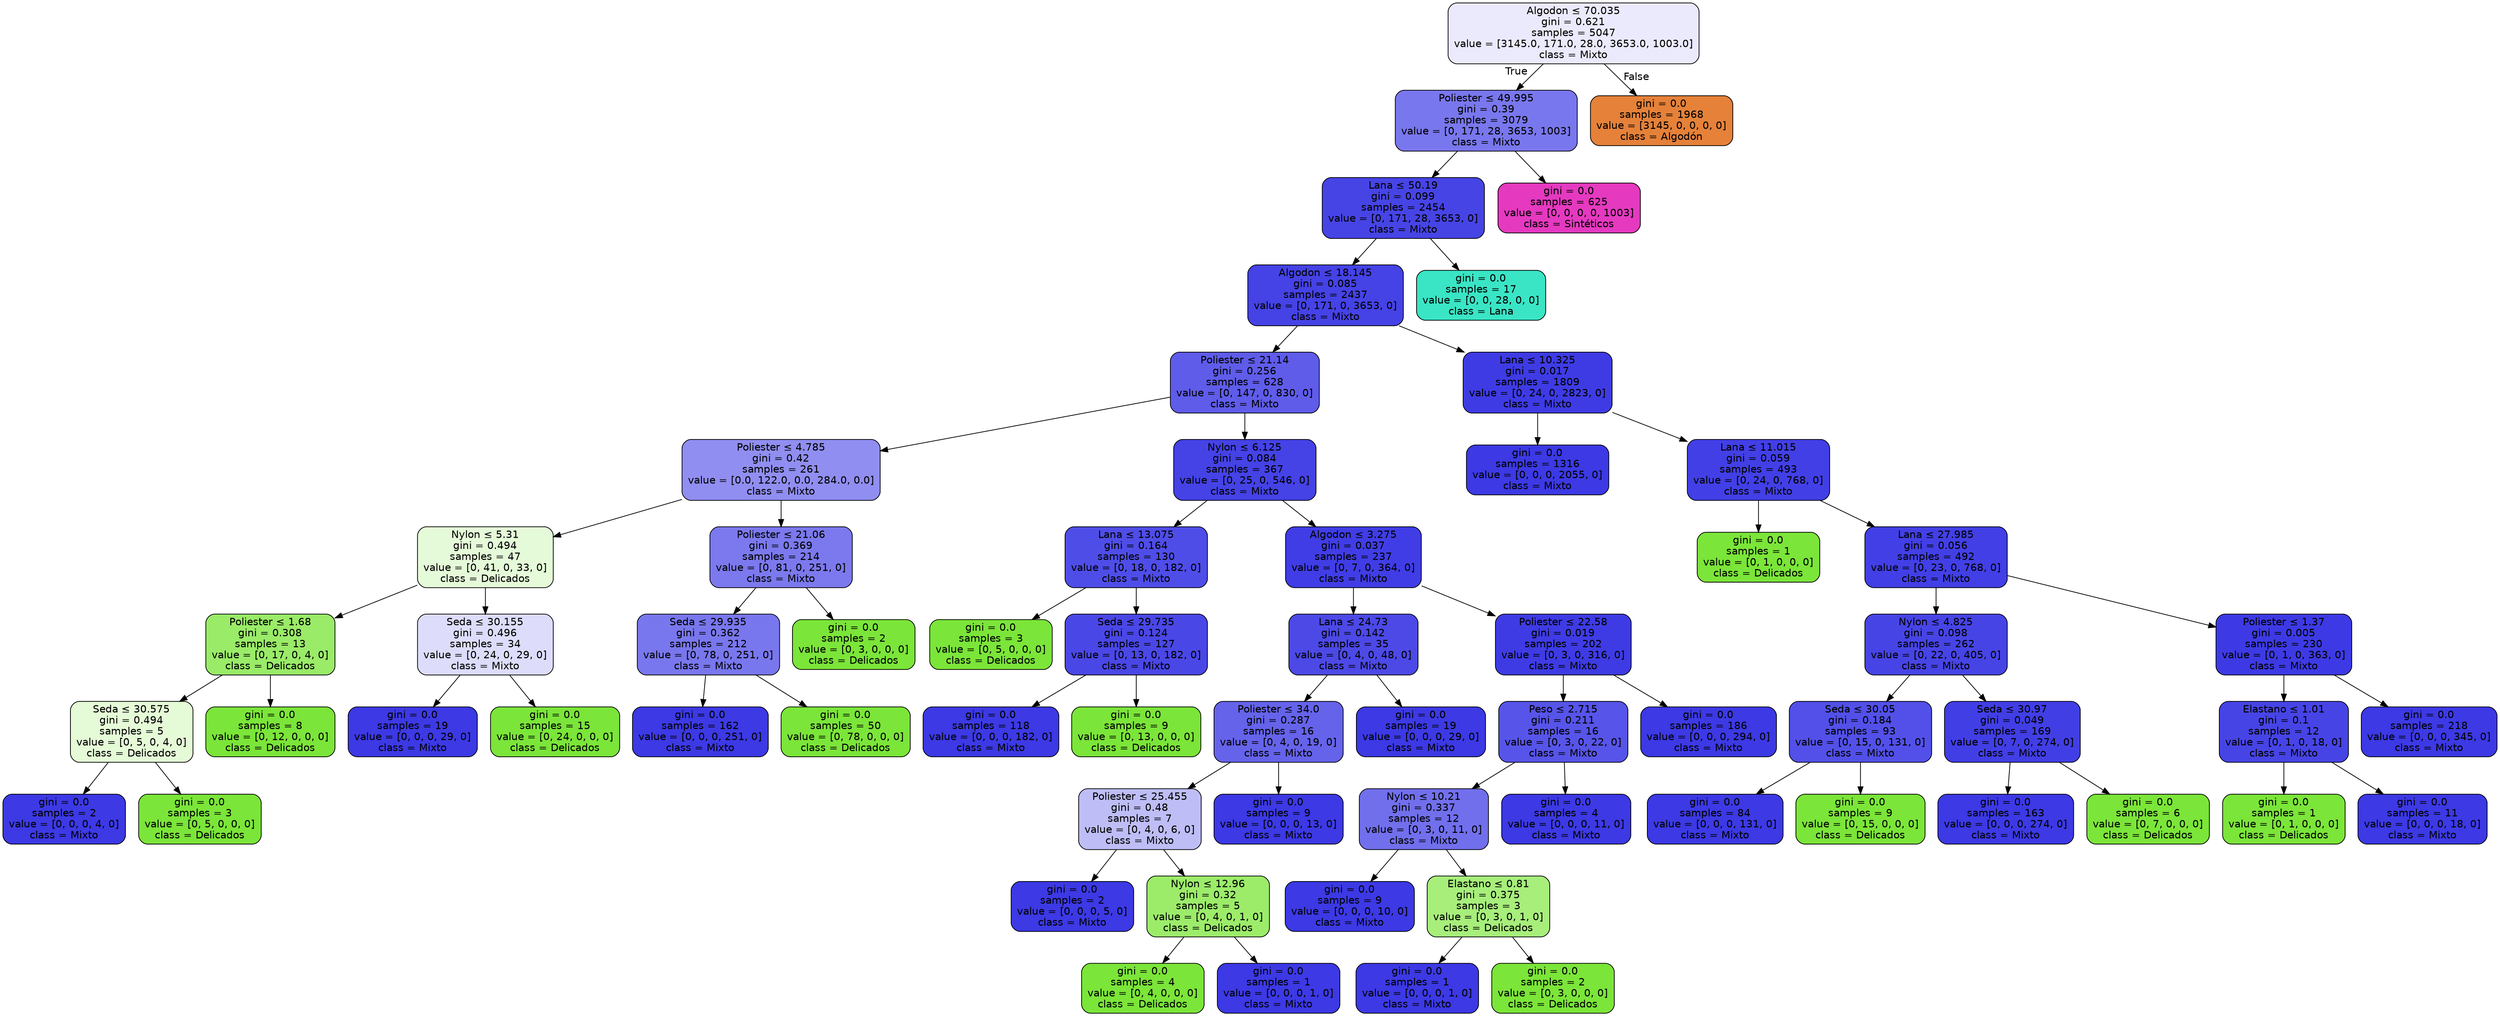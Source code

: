 digraph Tree {
node [shape=box, style="filled, rounded", color="black", fontname="helvetica"] ;
edge [fontname="helvetica"] ;
0 [label=<Algodon &le; 70.035<br/>gini = 0.621<br/>samples = 5047<br/>value = [3145.0, 171.0, 28.0, 3653.0, 1003.0]<br/>class = Mixto>, fillcolor="#ebeafc"] ;
1 [label=<Poliester &le; 49.995<br/>gini = 0.39<br/>samples = 3079<br/>value = [0, 171, 28, 3653, 1003]<br/>class = Mixto>, fillcolor="#7977ed"] ;
0 -> 1 [labeldistance=2.5, labelangle=45, headlabel="True"] ;
2 [label=<Lana &le; 50.19<br/>gini = 0.099<br/>samples = 2454<br/>value = [0, 171, 28, 3653, 0]<br/>class = Mixto>, fillcolor="#4744e6"] ;
1 -> 2 ;
3 [label=<Algodon &le; 18.145<br/>gini = 0.085<br/>samples = 2437<br/>value = [0, 171, 0, 3653, 0]<br/>class = Mixto>, fillcolor="#4542e6"] ;
2 -> 3 ;
4 [label=<Poliester &le; 21.14<br/>gini = 0.256<br/>samples = 628<br/>value = [0, 147, 0, 830, 0]<br/>class = Mixto>, fillcolor="#5f5cea"] ;
3 -> 4 ;
5 [label=<Poliester &le; 4.785<br/>gini = 0.42<br/>samples = 261<br/>value = [0.0, 122.0, 0.0, 284.0, 0.0]<br/>class = Mixto>, fillcolor="#908ef0"] ;
4 -> 5 ;
6 [label=<Nylon &le; 5.31<br/>gini = 0.494<br/>samples = 47<br/>value = [0, 41, 0, 33, 0]<br/>class = Delicados>, fillcolor="#e5fad8"] ;
5 -> 6 ;
7 [label=<Poliester &le; 1.68<br/>gini = 0.308<br/>samples = 13<br/>value = [0, 17, 0, 4, 0]<br/>class = Delicados>, fillcolor="#9aeb68"] ;
6 -> 7 ;
8 [label=<Seda &le; 30.575<br/>gini = 0.494<br/>samples = 5<br/>value = [0, 5, 0, 4, 0]<br/>class = Delicados>, fillcolor="#e5fad7"] ;
7 -> 8 ;
9 [label=<gini = 0.0<br/>samples = 2<br/>value = [0, 0, 0, 4, 0]<br/>class = Mixto>, fillcolor="#3c39e5"] ;
8 -> 9 ;
10 [label=<gini = 0.0<br/>samples = 3<br/>value = [0, 5, 0, 0, 0]<br/>class = Delicados>, fillcolor="#7be539"] ;
8 -> 10 ;
11 [label=<gini = 0.0<br/>samples = 8<br/>value = [0, 12, 0, 0, 0]<br/>class = Delicados>, fillcolor="#7be539"] ;
7 -> 11 ;
12 [label=<Seda &le; 30.155<br/>gini = 0.496<br/>samples = 34<br/>value = [0, 24, 0, 29, 0]<br/>class = Mixto>, fillcolor="#ddddfb"] ;
6 -> 12 ;
13 [label=<gini = 0.0<br/>samples = 19<br/>value = [0, 0, 0, 29, 0]<br/>class = Mixto>, fillcolor="#3c39e5"] ;
12 -> 13 ;
14 [label=<gini = 0.0<br/>samples = 15<br/>value = [0, 24, 0, 0, 0]<br/>class = Delicados>, fillcolor="#7be539"] ;
12 -> 14 ;
15 [label=<Poliester &le; 21.06<br/>gini = 0.369<br/>samples = 214<br/>value = [0, 81, 0, 251, 0]<br/>class = Mixto>, fillcolor="#7b79ed"] ;
5 -> 15 ;
16 [label=<Seda &le; 29.935<br/>gini = 0.362<br/>samples = 212<br/>value = [0, 78, 0, 251, 0]<br/>class = Mixto>, fillcolor="#7977ed"] ;
15 -> 16 ;
17 [label=<gini = 0.0<br/>samples = 162<br/>value = [0, 0, 0, 251, 0]<br/>class = Mixto>, fillcolor="#3c39e5"] ;
16 -> 17 ;
18 [label=<gini = 0.0<br/>samples = 50<br/>value = [0, 78, 0, 0, 0]<br/>class = Delicados>, fillcolor="#7be539"] ;
16 -> 18 ;
19 [label=<gini = 0.0<br/>samples = 2<br/>value = [0, 3, 0, 0, 0]<br/>class = Delicados>, fillcolor="#7be539"] ;
15 -> 19 ;
20 [label=<Nylon &le; 6.125<br/>gini = 0.084<br/>samples = 367<br/>value = [0, 25, 0, 546, 0]<br/>class = Mixto>, fillcolor="#4542e6"] ;
4 -> 20 ;
21 [label=<Lana &le; 13.075<br/>gini = 0.164<br/>samples = 130<br/>value = [0, 18, 0, 182, 0]<br/>class = Mixto>, fillcolor="#4f4de8"] ;
20 -> 21 ;
22 [label=<gini = 0.0<br/>samples = 3<br/>value = [0, 5, 0, 0, 0]<br/>class = Delicados>, fillcolor="#7be539"] ;
21 -> 22 ;
23 [label=<Seda &le; 29.735<br/>gini = 0.124<br/>samples = 127<br/>value = [0, 13, 0, 182, 0]<br/>class = Mixto>, fillcolor="#4a47e7"] ;
21 -> 23 ;
24 [label=<gini = 0.0<br/>samples = 118<br/>value = [0, 0, 0, 182, 0]<br/>class = Mixto>, fillcolor="#3c39e5"] ;
23 -> 24 ;
25 [label=<gini = 0.0<br/>samples = 9<br/>value = [0, 13, 0, 0, 0]<br/>class = Delicados>, fillcolor="#7be539"] ;
23 -> 25 ;
26 [label=<Algodon &le; 3.275<br/>gini = 0.037<br/>samples = 237<br/>value = [0, 7, 0, 364, 0]<br/>class = Mixto>, fillcolor="#403de6"] ;
20 -> 26 ;
27 [label=<Lana &le; 24.73<br/>gini = 0.142<br/>samples = 35<br/>value = [0, 4, 0, 48, 0]<br/>class = Mixto>, fillcolor="#4c49e7"] ;
26 -> 27 ;
28 [label=<Poliester &le; 34.0<br/>gini = 0.287<br/>samples = 16<br/>value = [0, 4, 0, 19, 0]<br/>class = Mixto>, fillcolor="#6563ea"] ;
27 -> 28 ;
29 [label=<Poliester &le; 25.455<br/>gini = 0.48<br/>samples = 7<br/>value = [0, 4, 0, 6, 0]<br/>class = Mixto>, fillcolor="#bebdf6"] ;
28 -> 29 ;
30 [label=<gini = 0.0<br/>samples = 2<br/>value = [0, 0, 0, 5, 0]<br/>class = Mixto>, fillcolor="#3c39e5"] ;
29 -> 30 ;
31 [label=<Nylon &le; 12.96<br/>gini = 0.32<br/>samples = 5<br/>value = [0, 4, 0, 1, 0]<br/>class = Delicados>, fillcolor="#9cec6a"] ;
29 -> 31 ;
32 [label=<gini = 0.0<br/>samples = 4<br/>value = [0, 4, 0, 0, 0]<br/>class = Delicados>, fillcolor="#7be539"] ;
31 -> 32 ;
33 [label=<gini = 0.0<br/>samples = 1<br/>value = [0, 0, 0, 1, 0]<br/>class = Mixto>, fillcolor="#3c39e5"] ;
31 -> 33 ;
34 [label=<gini = 0.0<br/>samples = 9<br/>value = [0, 0, 0, 13, 0]<br/>class = Mixto>, fillcolor="#3c39e5"] ;
28 -> 34 ;
35 [label=<gini = 0.0<br/>samples = 19<br/>value = [0, 0, 0, 29, 0]<br/>class = Mixto>, fillcolor="#3c39e5"] ;
27 -> 35 ;
36 [label=<Poliester &le; 22.58<br/>gini = 0.019<br/>samples = 202<br/>value = [0, 3, 0, 316, 0]<br/>class = Mixto>, fillcolor="#3e3be5"] ;
26 -> 36 ;
37 [label=<Peso &le; 2.715<br/>gini = 0.211<br/>samples = 16<br/>value = [0, 3, 0, 22, 0]<br/>class = Mixto>, fillcolor="#5754e9"] ;
36 -> 37 ;
38 [label=<Nylon &le; 10.21<br/>gini = 0.337<br/>samples = 12<br/>value = [0, 3, 0, 11, 0]<br/>class = Mixto>, fillcolor="#716fec"] ;
37 -> 38 ;
39 [label=<gini = 0.0<br/>samples = 9<br/>value = [0, 0, 0, 10, 0]<br/>class = Mixto>, fillcolor="#3c39e5"] ;
38 -> 39 ;
40 [label=<Elastano &le; 0.81<br/>gini = 0.375<br/>samples = 3<br/>value = [0, 3, 0, 1, 0]<br/>class = Delicados>, fillcolor="#a7ee7b"] ;
38 -> 40 ;
41 [label=<gini = 0.0<br/>samples = 1<br/>value = [0, 0, 0, 1, 0]<br/>class = Mixto>, fillcolor="#3c39e5"] ;
40 -> 41 ;
42 [label=<gini = 0.0<br/>samples = 2<br/>value = [0, 3, 0, 0, 0]<br/>class = Delicados>, fillcolor="#7be539"] ;
40 -> 42 ;
43 [label=<gini = 0.0<br/>samples = 4<br/>value = [0, 0, 0, 11, 0]<br/>class = Mixto>, fillcolor="#3c39e5"] ;
37 -> 43 ;
44 [label=<gini = 0.0<br/>samples = 186<br/>value = [0, 0, 0, 294, 0]<br/>class = Mixto>, fillcolor="#3c39e5"] ;
36 -> 44 ;
45 [label=<Lana &le; 10.325<br/>gini = 0.017<br/>samples = 1809<br/>value = [0, 24, 0, 2823, 0]<br/>class = Mixto>, fillcolor="#3e3be5"] ;
3 -> 45 ;
46 [label=<gini = 0.0<br/>samples = 1316<br/>value = [0, 0, 0, 2055, 0]<br/>class = Mixto>, fillcolor="#3c39e5"] ;
45 -> 46 ;
47 [label=<Lana &le; 11.015<br/>gini = 0.059<br/>samples = 493<br/>value = [0, 24, 0, 768, 0]<br/>class = Mixto>, fillcolor="#423fe6"] ;
45 -> 47 ;
48 [label=<gini = 0.0<br/>samples = 1<br/>value = [0, 1, 0, 0, 0]<br/>class = Delicados>, fillcolor="#7be539"] ;
47 -> 48 ;
49 [label=<Lana &le; 27.985<br/>gini = 0.056<br/>samples = 492<br/>value = [0, 23, 0, 768, 0]<br/>class = Mixto>, fillcolor="#423fe6"] ;
47 -> 49 ;
50 [label=<Nylon &le; 4.825<br/>gini = 0.098<br/>samples = 262<br/>value = [0, 22, 0, 405, 0]<br/>class = Mixto>, fillcolor="#4744e6"] ;
49 -> 50 ;
51 [label=<Seda &le; 30.05<br/>gini = 0.184<br/>samples = 93<br/>value = [0, 15, 0, 131, 0]<br/>class = Mixto>, fillcolor="#5250e8"] ;
50 -> 51 ;
52 [label=<gini = 0.0<br/>samples = 84<br/>value = [0, 0, 0, 131, 0]<br/>class = Mixto>, fillcolor="#3c39e5"] ;
51 -> 52 ;
53 [label=<gini = 0.0<br/>samples = 9<br/>value = [0, 15, 0, 0, 0]<br/>class = Delicados>, fillcolor="#7be539"] ;
51 -> 53 ;
54 [label=<Seda &le; 30.97<br/>gini = 0.049<br/>samples = 169<br/>value = [0, 7, 0, 274, 0]<br/>class = Mixto>, fillcolor="#413ee6"] ;
50 -> 54 ;
55 [label=<gini = 0.0<br/>samples = 163<br/>value = [0, 0, 0, 274, 0]<br/>class = Mixto>, fillcolor="#3c39e5"] ;
54 -> 55 ;
56 [label=<gini = 0.0<br/>samples = 6<br/>value = [0, 7, 0, 0, 0]<br/>class = Delicados>, fillcolor="#7be539"] ;
54 -> 56 ;
57 [label=<Poliester &le; 1.37<br/>gini = 0.005<br/>samples = 230<br/>value = [0, 1, 0, 363, 0]<br/>class = Mixto>, fillcolor="#3d3ae5"] ;
49 -> 57 ;
58 [label=<Elastano &le; 1.01<br/>gini = 0.1<br/>samples = 12<br/>value = [0, 1, 0, 18, 0]<br/>class = Mixto>, fillcolor="#4744e6"] ;
57 -> 58 ;
59 [label=<gini = 0.0<br/>samples = 1<br/>value = [0, 1, 0, 0, 0]<br/>class = Delicados>, fillcolor="#7be539"] ;
58 -> 59 ;
60 [label=<gini = 0.0<br/>samples = 11<br/>value = [0, 0, 0, 18, 0]<br/>class = Mixto>, fillcolor="#3c39e5"] ;
58 -> 60 ;
61 [label=<gini = 0.0<br/>samples = 218<br/>value = [0, 0, 0, 345, 0]<br/>class = Mixto>, fillcolor="#3c39e5"] ;
57 -> 61 ;
62 [label=<gini = 0.0<br/>samples = 17<br/>value = [0, 0, 28, 0, 0]<br/>class = Lana>, fillcolor="#39e5c5"] ;
2 -> 62 ;
63 [label=<gini = 0.0<br/>samples = 625<br/>value = [0, 0, 0, 0, 1003]<br/>class = Sintéticos>, fillcolor="#e539c0"] ;
1 -> 63 ;
64 [label=<gini = 0.0<br/>samples = 1968<br/>value = [3145, 0, 0, 0, 0]<br/>class = Algodón>, fillcolor="#e58139"] ;
0 -> 64 [labeldistance=2.5, labelangle=-45, headlabel="False"] ;
}